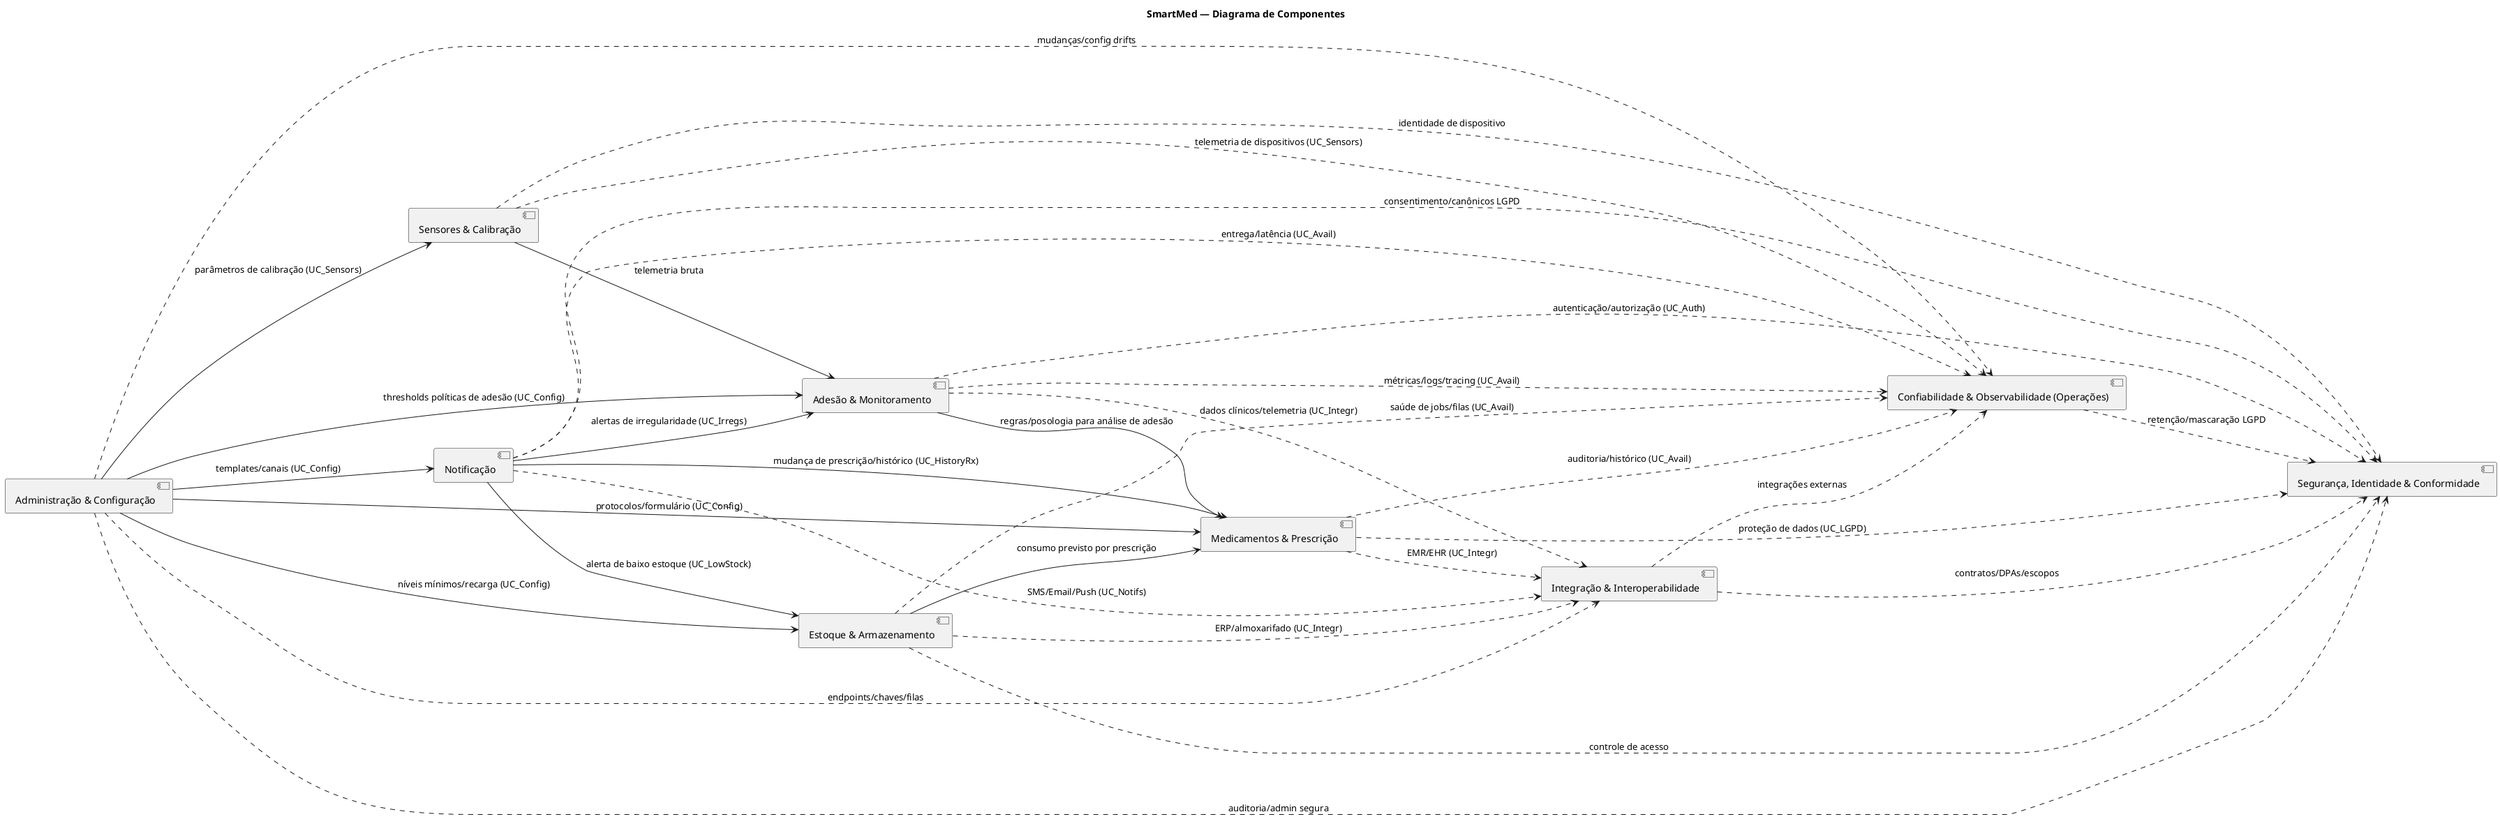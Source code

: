 @startuml componentes2-smartmed
title SmartMed — Diagrama de Componentes 

left to right direction
'skinparam linetype ortho

' =========================
' Componentes
' =========================
component "Notificação"                                   as C_Notificacao
component "Adesão & Monitoramento"                       as C_AdesaoMonitoramento
component "Medicamentos & Prescrição"                    as C_MedicamentosPrescricao
component "Estoque & Armazenamento"                      as C_EstoqueArmazenamento
component "Administração & Configuração"                 as C_AdminConfiguracao
component "Sensores & Calibração"                        as C_SensoresCalibracao
component "Segurança, Identidade & Conformidade"         as C_SegurancaIdentidadeConformidade
component "Integração & Interoperabilidade"              as C_IntegracaoInteroperabilidade
component "Confiabilidade & Observabilidade (Operações)" as C_ConfiabilidadeObservabilidade

' =========================
' Relações (semântica dos casos de uso)
' =========================

' 1) Fluxos funcionais principais (colaboração funcional → linha cheia)
C_SensoresCalibracao        --> C_AdesaoMonitoramento           : telemetria bruta
C_AdesaoMonitoramento       --> C_MedicamentosPrescricao        : regras/posologia para análise de adesão
C_EstoqueArmazenamento      --> C_MedicamentosPrescricao        : consumo previsto por prescrição

C_Notificacao               --> C_AdesaoMonitoramento           : alertas de irregularidade (UC_Irregs)
C_Notificacao               --> C_EstoqueArmazenamento          : alerta de baixo estoque (UC_LowStock)
C_Notificacao               --> C_MedicamentosPrescricao        : mudança de prescrição/histórico (UC_HistoryRx)

' 2) Administração/Configuração impacta domínios (configuração de negócio → linha cheia)
C_AdminConfiguracao         --> C_AdesaoMonitoramento           : thresholds políticas de adesão (UC_Config)
C_AdminConfiguracao         --> C_Notificacao                   : templates/canais (UC_Config)
C_AdminConfiguracao         --> C_EstoqueArmazenamento          : níveis mínimos/recarga (UC_Config)
C_AdminConfiguracao         --> C_SensoresCalibracao            : parâmetros de calibração (UC_Sensors)
C_AdminConfiguracao         --> C_MedicamentosPrescricao        : protocolos/formulário (UC_Config)

' 3) Integrações externas (uso de serviços externos → dependência → seta tracejada)
C_MedicamentosPrescricao    ..> C_IntegracaoInteroperabilidade  : EMR/EHR (UC_Integr)
C_AdesaoMonitoramento       ..> C_IntegracaoInteroperabilidade  : dados clínicos/telemetria (UC_Integr)
C_EstoqueArmazenamento      ..> C_IntegracaoInteroperabilidade  : ERP/almoxarifado (UC_Integr)
C_Notificacao               ..> C_IntegracaoInteroperabilidade  : SMS/Email/Push (UC_Notifs)

' 4) Cross-cutting: Segurança/Identidade/LGPD (serviço transversal → dependência → seta tracejada)
C_AdesaoMonitoramento       ..> C_SegurancaIdentidadeConformidade : autenticação/autorização (UC_Auth)
C_MedicamentosPrescricao    ..> C_SegurancaIdentidadeConformidade : proteção de dados (UC_LGPD)
C_EstoqueArmazenamento      ..> C_SegurancaIdentidadeConformidade : controle de acesso
C_Notificacao               ..> C_SegurancaIdentidadeConformidade : consentimento/canônicos LGPD
C_SensoresCalibracao        ..> C_SegurancaIdentidadeConformidade : identidade de dispositivo
C_AdminConfiguracao         ..> C_SegurancaIdentidadeConformidade : auditoria/admin segura
C_IntegracaoInteroperabilidade ..> C_SegurancaIdentidadeConformidade : contratos/DPAs/escopos

' 5) Operações: observabilidade/alta disponibilidade (plataforma/infra → dependência → seta tracejada)
C_AdesaoMonitoramento       ..> C_ConfiabilidadeObservabilidade : métricas/logs/tracing (UC_Avail)
C_MedicamentosPrescricao    ..> C_ConfiabilidadeObservabilidade : auditoria/histórico (UC_Avail)
C_EstoqueArmazenamento      ..> C_ConfiabilidadeObservabilidade : saúde de jobs/filas (UC_Avail)
C_Notificacao               ..> C_ConfiabilidadeObservabilidade : entrega/latência (UC_Avail)
C_SensoresCalibracao        ..> C_ConfiabilidadeObservabilidade : telemetria de dispositivos (UC_Sensors)
C_AdminConfiguracao         ..> C_ConfiabilidadeObservabilidade : mudanças/config drifts
C_IntegracaoInteroperabilidade ..> C_ConfiabilidadeObservabilidade : integrações externas

' Ajustes finos adicionais (também dependências)
C_AdminConfiguracao         ..> C_IntegracaoInteroperabilidade  : endpoints/chaves/filas
C_ConfiabilidadeObservabilidade ..> C_SegurancaIdentidadeConformidade : retenção/mascaração LGPD

@enduml
